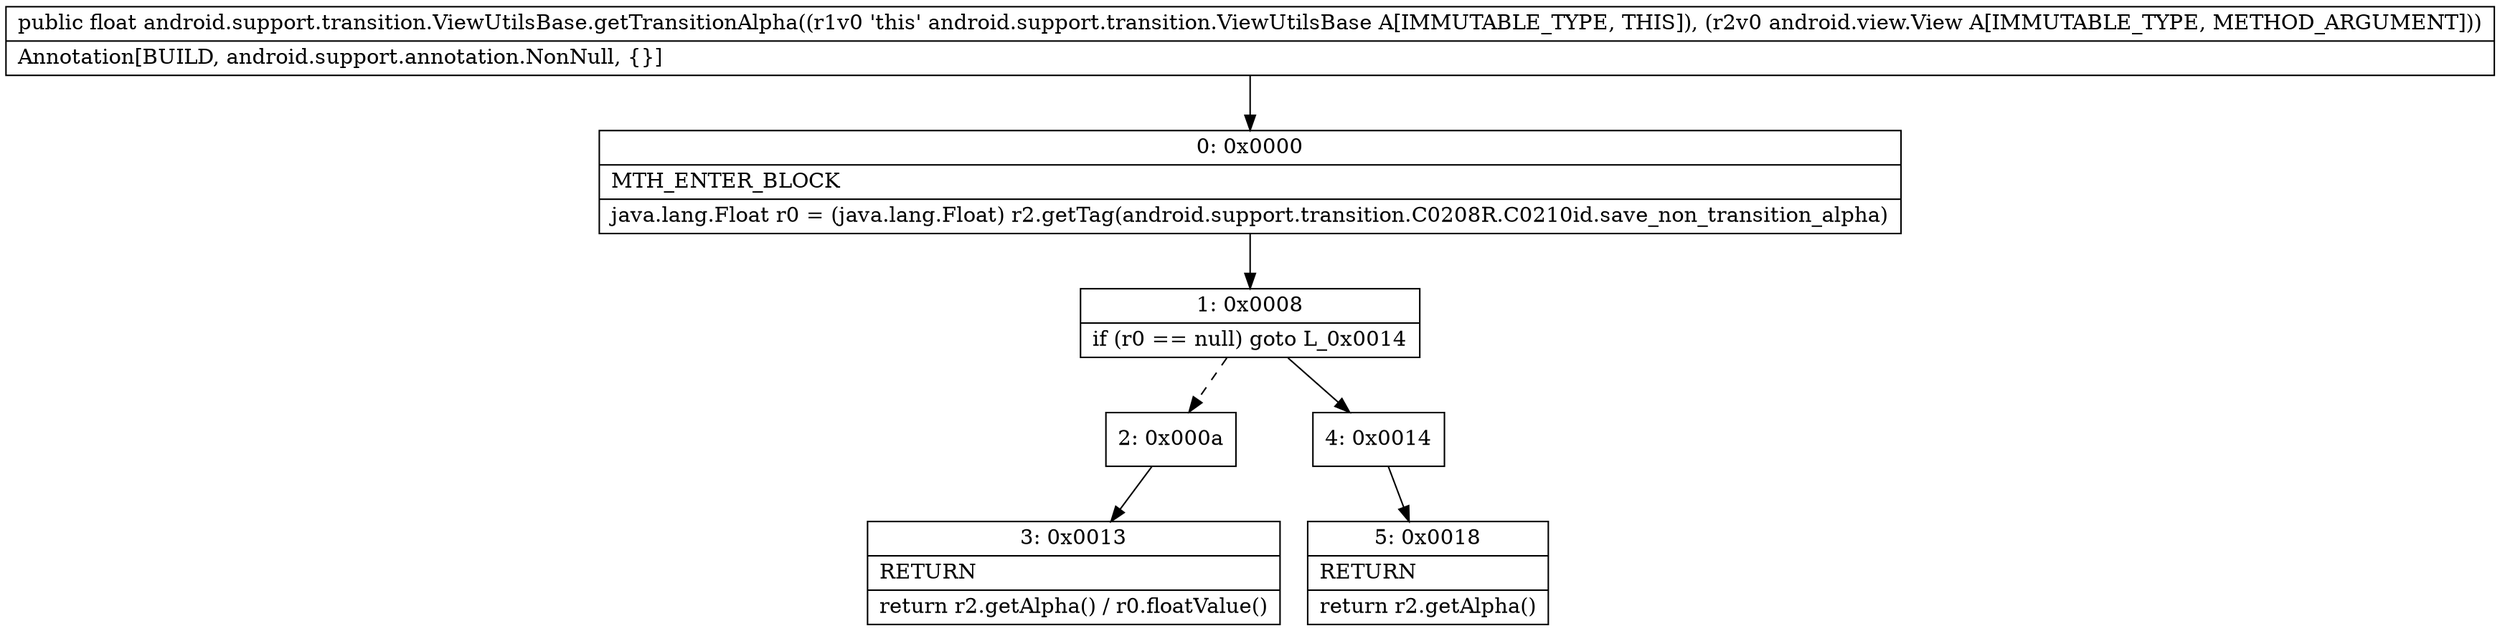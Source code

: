 digraph "CFG forandroid.support.transition.ViewUtilsBase.getTransitionAlpha(Landroid\/view\/View;)F" {
Node_0 [shape=record,label="{0\:\ 0x0000|MTH_ENTER_BLOCK\l|java.lang.Float r0 = (java.lang.Float) r2.getTag(android.support.transition.C0208R.C0210id.save_non_transition_alpha)\l}"];
Node_1 [shape=record,label="{1\:\ 0x0008|if (r0 == null) goto L_0x0014\l}"];
Node_2 [shape=record,label="{2\:\ 0x000a}"];
Node_3 [shape=record,label="{3\:\ 0x0013|RETURN\l|return r2.getAlpha() \/ r0.floatValue()\l}"];
Node_4 [shape=record,label="{4\:\ 0x0014}"];
Node_5 [shape=record,label="{5\:\ 0x0018|RETURN\l|return r2.getAlpha()\l}"];
MethodNode[shape=record,label="{public float android.support.transition.ViewUtilsBase.getTransitionAlpha((r1v0 'this' android.support.transition.ViewUtilsBase A[IMMUTABLE_TYPE, THIS]), (r2v0 android.view.View A[IMMUTABLE_TYPE, METHOD_ARGUMENT]))  | Annotation[BUILD, android.support.annotation.NonNull, \{\}]\l}"];
MethodNode -> Node_0;
Node_0 -> Node_1;
Node_1 -> Node_2[style=dashed];
Node_1 -> Node_4;
Node_2 -> Node_3;
Node_4 -> Node_5;
}

